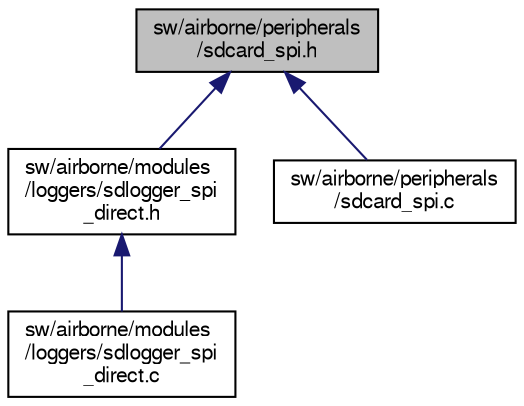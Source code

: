 digraph "sw/airborne/peripherals/sdcard_spi.h"
{
  edge [fontname="FreeSans",fontsize="10",labelfontname="FreeSans",labelfontsize="10"];
  node [fontname="FreeSans",fontsize="10",shape=record];
  Node1 [label="sw/airborne/peripherals\l/sdcard_spi.h",height=0.2,width=0.4,color="black", fillcolor="grey75", style="filled", fontcolor="black"];
  Node1 -> Node2 [dir="back",color="midnightblue",fontsize="10",style="solid",fontname="FreeSans"];
  Node2 [label="sw/airborne/modules\l/loggers/sdlogger_spi\l_direct.h",height=0.2,width=0.4,color="black", fillcolor="white", style="filled",URL="$sdlogger__spi__direct_8h.html"];
  Node2 -> Node3 [dir="back",color="midnightblue",fontsize="10",style="solid",fontname="FreeSans"];
  Node3 [label="sw/airborne/modules\l/loggers/sdlogger_spi\l_direct.c",height=0.2,width=0.4,color="black", fillcolor="white", style="filled",URL="$sdlogger__spi__direct_8c.html"];
  Node1 -> Node4 [dir="back",color="midnightblue",fontsize="10",style="solid",fontname="FreeSans"];
  Node4 [label="sw/airborne/peripherals\l/sdcard_spi.c",height=0.2,width=0.4,color="black", fillcolor="white", style="filled",URL="$sdcard__spi_8c.html",tooltip="This is an interface for reading and writing blocks of data to and from an SD card directly over SPI..."];
}
